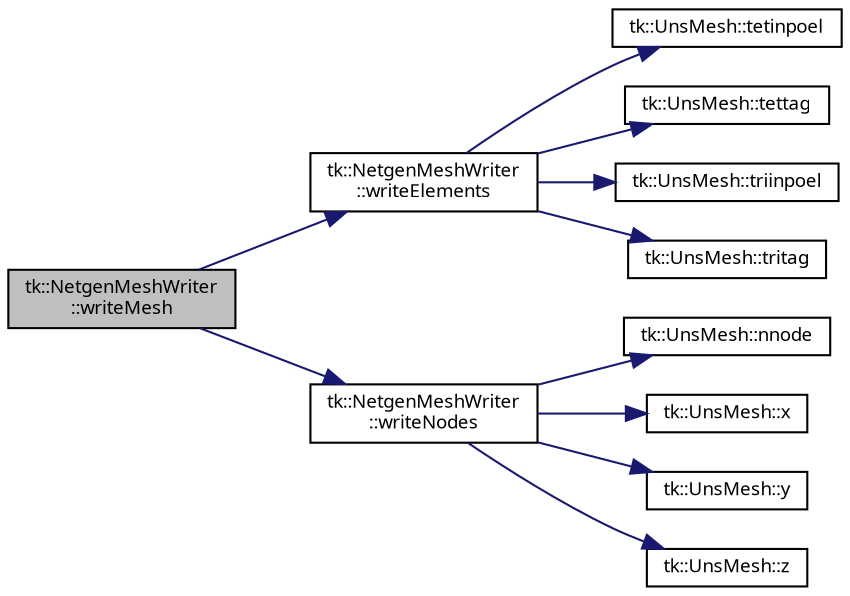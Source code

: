 digraph "tk::NetgenMeshWriter::writeMesh"
{
 // INTERACTIVE_SVG=YES
  bgcolor="transparent";
  edge [fontname="sans-serif",fontsize="9",labelfontname="sans-serif",labelfontsize="9"];
  node [fontname="sans-serif",fontsize="9",shape=record];
  rankdir="LR";
  Node1 [label="tk::NetgenMeshWriter\l::writeMesh",height=0.2,width=0.4,color="black", fillcolor="grey75", style="filled", fontcolor="black"];
  Node1 -> Node2 [color="midnightblue",fontsize="9",style="solid",fontname="sans-serif"];
  Node2 [label="tk::NetgenMeshWriter\l::writeElements",height=0.2,width=0.4,color="black",URL="$classtk_1_1_netgen_mesh_writer.html#a5eb39211863f118884093680453273eb",tooltip="Write elements, i.e., connectivity. "];
  Node2 -> Node3 [color="midnightblue",fontsize="9",style="solid",fontname="sans-serif"];
  Node3 [label="tk::UnsMesh::tetinpoel",height=0.2,width=0.4,color="black",URL="$classtk_1_1_uns_mesh.html#add64317e28f878c1c7c7ac18aebf1d20"];
  Node2 -> Node4 [color="midnightblue",fontsize="9",style="solid",fontname="sans-serif"];
  Node4 [label="tk::UnsMesh::tettag",height=0.2,width=0.4,color="black",URL="$classtk_1_1_uns_mesh.html#a595bc94cca58ec2fbd7fcdabf8299e90"];
  Node2 -> Node5 [color="midnightblue",fontsize="9",style="solid",fontname="sans-serif"];
  Node5 [label="tk::UnsMesh::triinpoel",height=0.2,width=0.4,color="black",URL="$classtk_1_1_uns_mesh.html#a939ed051a032233365bf9f61121a2e6c"];
  Node2 -> Node6 [color="midnightblue",fontsize="9",style="solid",fontname="sans-serif"];
  Node6 [label="tk::UnsMesh::tritag",height=0.2,width=0.4,color="black",URL="$classtk_1_1_uns_mesh.html#a6d594ba8d898e63513e14c425ff90dd7"];
  Node1 -> Node7 [color="midnightblue",fontsize="9",style="solid",fontname="sans-serif"];
  Node7 [label="tk::NetgenMeshWriter\l::writeNodes",height=0.2,width=0.4,color="black",URL="$classtk_1_1_netgen_mesh_writer.html#aa569d42060f80aecc97bc754eb4e8219",tooltip="Write nodes. "];
  Node7 -> Node8 [color="midnightblue",fontsize="9",style="solid",fontname="sans-serif"];
  Node8 [label="tk::UnsMesh::nnode",height=0.2,width=0.4,color="black",URL="$classtk_1_1_uns_mesh.html#a4ac3cf73164b914787b96d9966016237"];
  Node7 -> Node9 [color="midnightblue",fontsize="9",style="solid",fontname="sans-serif"];
  Node9 [label="tk::UnsMesh::x",height=0.2,width=0.4,color="black",URL="$classtk_1_1_uns_mesh.html#a97d2679cf5043c1cae816935b9104f5b"];
  Node7 -> Node10 [color="midnightblue",fontsize="9",style="solid",fontname="sans-serif"];
  Node10 [label="tk::UnsMesh::y",height=0.2,width=0.4,color="black",URL="$classtk_1_1_uns_mesh.html#ae8ebdeca040542425d1b3c49b809f76c"];
  Node7 -> Node11 [color="midnightblue",fontsize="9",style="solid",fontname="sans-serif"];
  Node11 [label="tk::UnsMesh::z",height=0.2,width=0.4,color="black",URL="$classtk_1_1_uns_mesh.html#a637adb84b2d2e09d12a2b4843dd0b5df"];
}
